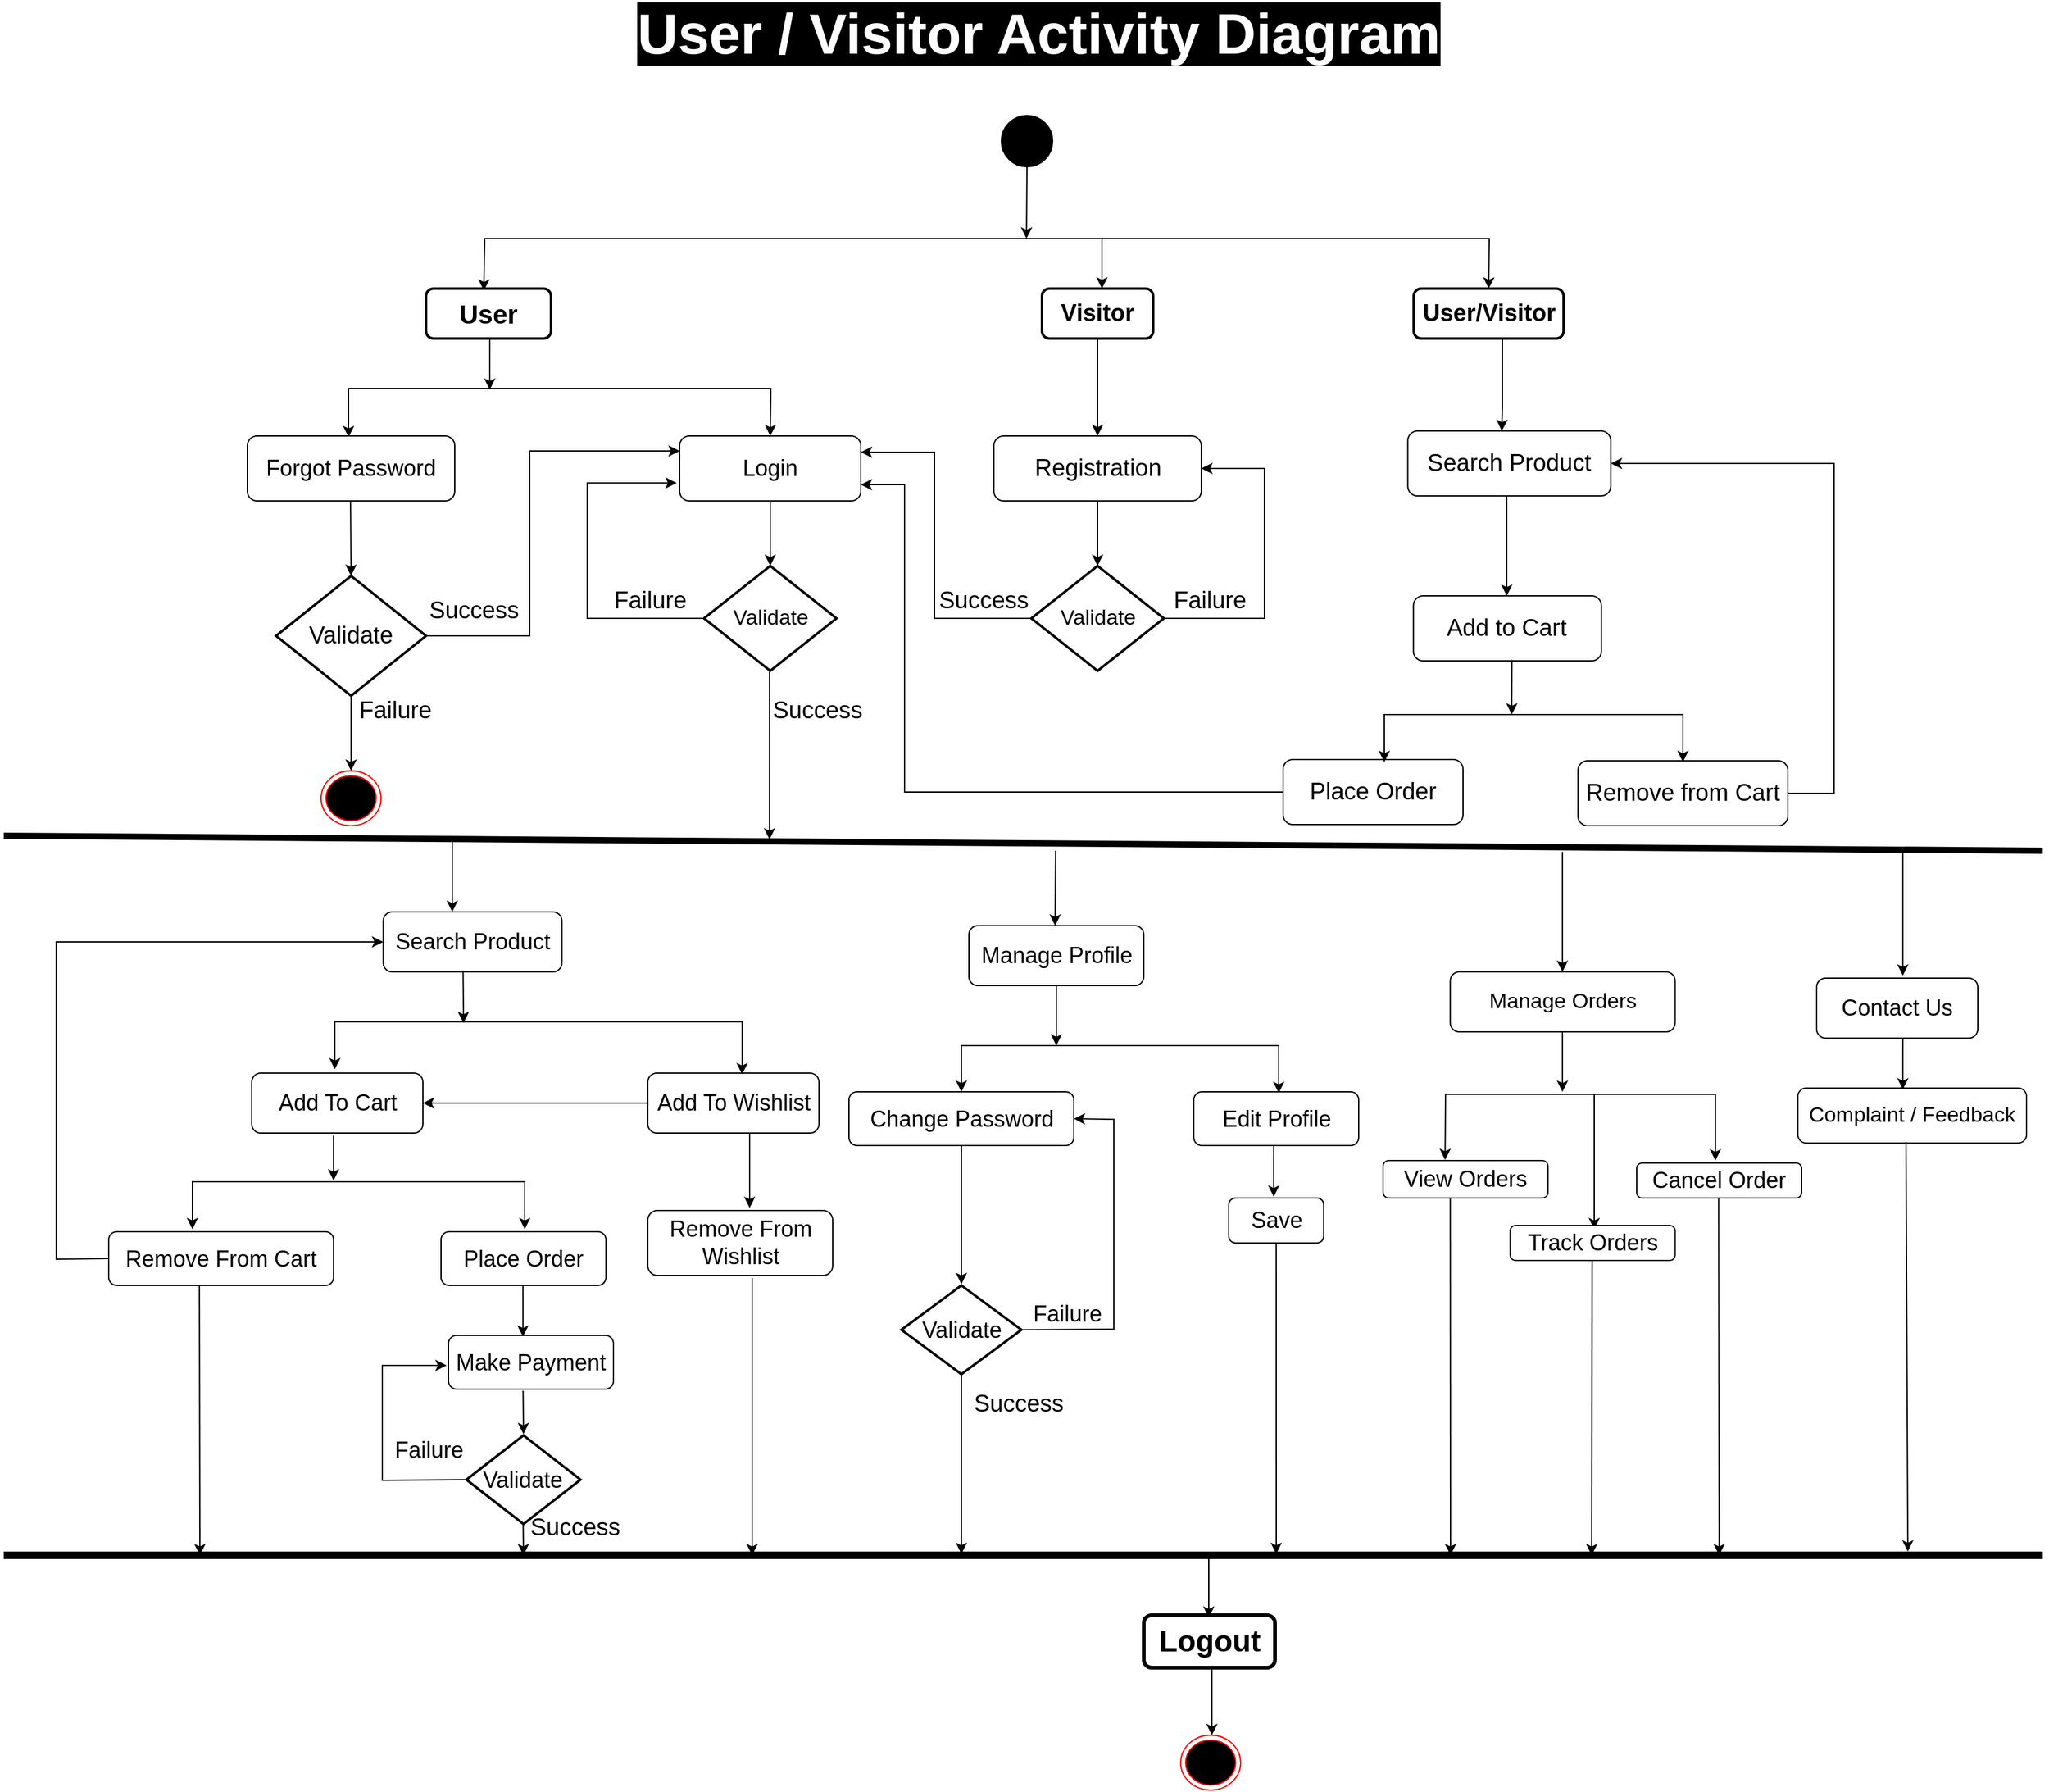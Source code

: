 <mxfile version="12.6.5" type="device"><diagram name="Page-1" id="e7e014a7-5840-1c2e-5031-d8a46d1fe8dd"><mxGraphModel dx="2601" dy="1676" grid="1" gridSize="12" guides="1" tooltips="1" connect="1" arrows="1" fold="1" page="1" pageScale="1" pageWidth="1169" pageHeight="826" background="#ffffff" math="0" shadow="0"><root><mxCell id="0"/><mxCell id="1" parent="0"/><mxCell id="hIVegwbHuwwwKDmiONFz-41" value="" style="edgeStyle=orthogonalEdgeStyle;rounded=0;html=1;jettySize=auto;orthogonalLoop=1;exitX=0.5;exitY=1;exitDx=0;exitDy=0;horizontal=1;" edge="1" parent="1"><mxGeometry relative="1" as="geometry"><mxPoint x="819" y="-250" as="sourcePoint"/><mxPoint x="818.58" y="-190" as="targetPoint"/><Array as="points"><mxPoint x="819" y="-250"/></Array></mxGeometry></mxCell><mxCell id="hIVegwbHuwwwKDmiONFz-47" value="" style="endArrow=classic;html=1;exitX=0.5;exitY=1;exitDx=0;exitDy=0;horizontal=1;" edge="1" parent="1" source="hIVegwbHuwwwKDmiONFz-109"><mxGeometry width="50" height="50" relative="1" as="geometry"><mxPoint x="278" y="172" as="sourcePoint"/><mxPoint x="278" y="236" as="targetPoint"/></mxGeometry></mxCell><mxCell id="hIVegwbHuwwwKDmiONFz-49" value="" style="endArrow=none;html=1;strokeWidth=5;horizontal=1;" edge="1" parent="1"><mxGeometry width="50" height="50" relative="1" as="geometry"><mxPoint y="288" as="sourcePoint"/><mxPoint x="1632" y="300" as="targetPoint"/></mxGeometry></mxCell><mxCell id="hIVegwbHuwwwKDmiONFz-50" value="" style="endArrow=classic;html=1;horizontal=1;" edge="1" parent="1"><mxGeometry width="50" height="50" relative="1" as="geometry"><mxPoint x="359" y="291" as="sourcePoint"/><mxPoint x="359" y="349" as="targetPoint"/></mxGeometry></mxCell><mxCell id="hIVegwbHuwwwKDmiONFz-51" value="&lt;font style=&quot;font-size: 18px&quot;&gt;Search Product&lt;/font&gt;" style="rounded=1;whiteSpace=wrap;html=1;horizontal=1;" vertex="1" parent="1"><mxGeometry x="303.75" y="349" width="143" height="48" as="geometry"/></mxCell><mxCell id="hIVegwbHuwwwKDmiONFz-53" value="&lt;font style=&quot;font-size: 18px&quot;&gt;Remove From Cart&lt;/font&gt;" style="rounded=1;whiteSpace=wrap;html=1;horizontal=1;" vertex="1" parent="1"><mxGeometry x="84" y="605" width="180" height="43" as="geometry"/></mxCell><mxCell id="hIVegwbHuwwwKDmiONFz-54" value="" style="endArrow=classic;html=1;horizontal=1;exitX=0.447;exitY=0.977;exitDx=0;exitDy=0;exitPerimeter=0;" edge="1" parent="1" source="hIVegwbHuwwwKDmiONFz-51"><mxGeometry width="50" height="50" relative="1" as="geometry"><mxPoint x="367.528" y="403.864" as="sourcePoint"/><mxPoint x="368" y="438" as="targetPoint"/><Array as="points"><mxPoint x="368" y="438"/></Array></mxGeometry></mxCell><mxCell id="hIVegwbHuwwwKDmiONFz-55" value="&lt;font style=&quot;font-size: 18px&quot;&gt;Add To Cart&lt;/font&gt;" style="rounded=1;whiteSpace=wrap;html=1;horizontal=1;" vertex="1" parent="1"><mxGeometry x="198.5" y="478" width="137" height="48" as="geometry"/></mxCell><mxCell id="hIVegwbHuwwwKDmiONFz-56" value="&lt;font style=&quot;font-size: 18px&quot;&gt;Manage Profile&lt;/font&gt;" style="rounded=1;whiteSpace=wrap;html=1;horizontal=1;" vertex="1" parent="1"><mxGeometry x="772.5" y="360" width="140" height="48" as="geometry"/></mxCell><mxCell id="hIVegwbHuwwwKDmiONFz-57" value="" style="endArrow=classic;html=1;horizontal=1;" edge="1" parent="1"><mxGeometry width="50" height="50" relative="1" as="geometry"><mxPoint x="841.91" y="300" as="sourcePoint"/><mxPoint x="841.5" y="360" as="targetPoint"/></mxGeometry></mxCell><mxCell id="hIVegwbHuwwwKDmiONFz-58" value="" style="endArrow=classic;html=1;horizontal=1;" edge="1" parent="1"><mxGeometry width="50" height="50" relative="1" as="geometry"><mxPoint x="842.5" y="408" as="sourcePoint"/><mxPoint x="842.5" y="456" as="targetPoint"/></mxGeometry></mxCell><mxCell id="hIVegwbHuwwwKDmiONFz-59" value="&lt;font style=&quot;font-size: 17px&quot;&gt;Manage Orders&lt;/font&gt;" style="rounded=1;whiteSpace=wrap;html=1;horizontal=1;" vertex="1" parent="1"><mxGeometry x="1157.76" y="397" width="180" height="48" as="geometry"/></mxCell><mxCell id="hIVegwbHuwwwKDmiONFz-60" value="&lt;font style=&quot;font-size: 17px&quot;&gt;Complaint / Feedback&lt;/font&gt;" style="rounded=1;whiteSpace=wrap;html=1;horizontal=1;" vertex="1" parent="1"><mxGeometry x="1436" y="490" width="183" height="44" as="geometry"/></mxCell><mxCell id="hIVegwbHuwwwKDmiONFz-62" value="" style="endArrow=classic;html=1;exitX=0;exitY=0.5;exitDx=0;exitDy=0;entryX=0;entryY=0.5;entryDx=0;entryDy=0;rounded=0;horizontal=1;" edge="1" parent="1" source="hIVegwbHuwwwKDmiONFz-53" target="hIVegwbHuwwwKDmiONFz-51"><mxGeometry width="50" height="50" relative="1" as="geometry"><mxPoint x="30" y="642" as="sourcePoint"/><mxPoint x="42" y="421" as="targetPoint"/><Array as="points"><mxPoint x="42" y="627"/><mxPoint x="42" y="373"/></Array></mxGeometry></mxCell><mxCell id="hIVegwbHuwwwKDmiONFz-63" value="" style="endArrow=classic;html=1;horizontal=1;" edge="1" parent="1"><mxGeometry width="50" height="50" relative="1" as="geometry"><mxPoint x="156.58" y="648" as="sourcePoint"/><mxPoint x="157" y="864" as="targetPoint"/></mxGeometry></mxCell><mxCell id="hIVegwbHuwwwKDmiONFz-64" value="" style="endArrow=classic;html=1;exitX=0.485;exitY=1.022;exitDx=0;exitDy=0;exitPerimeter=0;horizontal=1;" edge="1" parent="1"><mxGeometry width="50" height="50" relative="1" as="geometry"><mxPoint x="415.6" y="647.996" as="sourcePoint"/><mxPoint x="415.58" y="689.05" as="targetPoint"/></mxGeometry></mxCell><mxCell id="hIVegwbHuwwwKDmiONFz-65" value="" style="endArrow=classic;html=1;horizontal=1;" edge="1" parent="1"><mxGeometry width="50" height="50" relative="1" as="geometry"><mxPoint x="1018.45" y="613" as="sourcePoint"/><mxPoint x="1018.5" y="863" as="targetPoint"/></mxGeometry></mxCell><mxCell id="hIVegwbHuwwwKDmiONFz-66" value="" style="endArrow=classic;html=1;horizontal=1;" edge="1" parent="1"><mxGeometry width="50" height="50" relative="1" as="geometry"><mxPoint x="415.71" y="838.86" as="sourcePoint"/><mxPoint x="416" y="864" as="targetPoint"/></mxGeometry></mxCell><mxCell id="hIVegwbHuwwwKDmiONFz-67" value="" style="endArrow=classic;html=1;horizontal=1;" edge="1" parent="1"><mxGeometry width="50" height="50" relative="1" as="geometry"><mxPoint x="1247.56" y="301" as="sourcePoint"/><mxPoint x="1247.56" y="397" as="targetPoint"/></mxGeometry></mxCell><mxCell id="hIVegwbHuwwwKDmiONFz-68" value="" style="endArrow=none;html=1;strokeWidth=6;horizontal=1;" edge="1" parent="1"><mxGeometry width="50" height="50" relative="1" as="geometry"><mxPoint y="864" as="sourcePoint"/><mxPoint x="1632" y="864" as="targetPoint"/></mxGeometry></mxCell><mxCell id="hIVegwbHuwwwKDmiONFz-69" value="" style="endArrow=classic;html=1;horizontal=1;" edge="1" parent="1"><mxGeometry width="50" height="50" relative="1" as="geometry"><mxPoint x="964.5" y="864" as="sourcePoint"/><mxPoint x="964.5" y="914" as="targetPoint"/></mxGeometry></mxCell><mxCell id="hIVegwbHuwwwKDmiONFz-70" value="&lt;font style=&quot;font-size: 24px&quot;&gt;&lt;b&gt;Logout&lt;/b&gt;&lt;/font&gt;" style="shape=ext;rounded=1;html=1;whiteSpace=wrap;strokeWidth=3;horizontal=1;" vertex="1" parent="1"><mxGeometry x="912.5" y="912" width="105" height="42" as="geometry"/></mxCell><mxCell id="hIVegwbHuwwwKDmiONFz-71" value="" style="endArrow=classic;html=1;horizontal=1;" edge="1" parent="1"><mxGeometry width="50" height="50" relative="1" as="geometry"><mxPoint x="967.0" y="954" as="sourcePoint"/><mxPoint x="967" y="1008" as="targetPoint"/></mxGeometry></mxCell><mxCell id="hIVegwbHuwwwKDmiONFz-78" value="" style="endArrow=classic;html=1;horizontal=1;" edge="1" parent="1"><mxGeometry width="50" height="50" relative="1" as="geometry"><mxPoint x="1520" y="300" as="sourcePoint"/><mxPoint x="1520" y="400" as="targetPoint"/></mxGeometry></mxCell><mxCell id="hIVegwbHuwwwKDmiONFz-79" value="&lt;font style=&quot;font-size: 18px&quot;&gt;Contact Us&lt;/font&gt;" style="rounded=1;whiteSpace=wrap;html=1;horizontal=1;" vertex="1" parent="1"><mxGeometry x="1451" y="402" width="129" height="48" as="geometry"/></mxCell><mxCell id="hIVegwbHuwwwKDmiONFz-80" value="" style="endArrow=classic;html=1;horizontal=1;" edge="1" parent="1"><mxGeometry width="50" height="50" relative="1" as="geometry"><mxPoint x="1157.76" y="559.57" as="sourcePoint"/><mxPoint x="1158" y="864" as="targetPoint"/></mxGeometry></mxCell><mxCell id="hIVegwbHuwwwKDmiONFz-82" value="" style="edgeStyle=elbowEdgeStyle;elbow=horizontal;endArrow=classic;html=1;exitX=0;exitY=0.5;strokeColor=#000000;rounded=0;exitDx=0;exitDy=0;horizontal=1;" edge="1" parent="1"><mxGeometry width="50" height="50" relative="1" as="geometry"><mxPoint x="558.5" y="114" as="sourcePoint"/><mxPoint x="538.62" y="5.65" as="targetPoint"/><Array as="points"><mxPoint x="467" y="53"/><mxPoint x="508.62" y="25.65"/><mxPoint x="778.62" y="-24.35"/></Array></mxGeometry></mxCell><mxCell id="hIVegwbHuwwwKDmiONFz-84" value="" style="ellipse;html=1;shape=endState;fillColor=#000000;strokeColor=#ff0000;horizontal=1;" vertex="1" parent="1"><mxGeometry x="942" y="1008" width="48" height="44" as="geometry"/></mxCell><mxCell id="hIVegwbHuwwwKDmiONFz-86" value="" style="ellipse;shape=doubleEllipse;whiteSpace=wrap;html=1;aspect=fixed;strokeColor=#000000;strokeWidth=2;fillColor=#000000;gradientColor=none;horizontal=1;" vertex="1" parent="1"><mxGeometry x="799" y="-288" width="40" height="40" as="geometry"/></mxCell><mxCell id="hIVegwbHuwwwKDmiONFz-90" value="" style="endArrow=classic;startArrow=classic;html=1;rounded=0;exitX=0.462;exitY=0.041;exitDx=0;exitDy=0;exitPerimeter=0;entryX=0.5;entryY=0;entryDx=0;entryDy=0;horizontal=1;" edge="1" parent="1" source="hIVegwbHuwwwKDmiONFz-92" target="hIVegwbHuwwwKDmiONFz-102"><mxGeometry width="50" height="50" relative="1" as="geometry"><mxPoint x="413" y="-151" as="sourcePoint"/><mxPoint x="1225" y="-151" as="targetPoint"/><Array as="points"><mxPoint x="385" y="-190"/><mxPoint x="1189" y="-190"/></Array></mxGeometry></mxCell><mxCell id="hIVegwbHuwwwKDmiONFz-92" value="&lt;font size=&quot;1&quot;&gt;&lt;b style=&quot;font-size: 21px&quot;&gt;User&lt;br&gt;&lt;/b&gt;&lt;/font&gt;" style="shape=ext;rounded=1;html=1;whiteSpace=wrap;strokeWidth=2;glass=0;shadow=0;comic=0;horizontal=1;" vertex="1" parent="1"><mxGeometry x="338" y="-150" width="100" height="40" as="geometry"/></mxCell><mxCell id="hIVegwbHuwwwKDmiONFz-100" value="&lt;font size=&quot;1&quot;&gt;&lt;b style=&quot;font-size: 19px&quot;&gt;Visitor&lt;br&gt;&lt;/b&gt;&lt;/font&gt;" style="shape=ext;rounded=1;html=1;whiteSpace=wrap;strokeWidth=2;glass=0;shadow=0;comic=0;horizontal=1;" vertex="1" parent="1"><mxGeometry x="831" y="-150" width="89" height="40" as="geometry"/></mxCell><mxCell id="hIVegwbHuwwwKDmiONFz-101" value="" style="endArrow=classic;html=1;horizontal=1;" edge="1" parent="1"><mxGeometry width="50" height="50" relative="1" as="geometry"><mxPoint x="879" y="-190" as="sourcePoint"/><mxPoint x="879.0" y="-150" as="targetPoint"/></mxGeometry></mxCell><mxCell id="hIVegwbHuwwwKDmiONFz-102" value="&lt;font size=&quot;1&quot;&gt;&lt;b style=&quot;font-size: 19px&quot;&gt;User/Visitor&lt;br&gt;&lt;/b&gt;&lt;/font&gt;" style="shape=ext;rounded=1;html=1;whiteSpace=wrap;strokeWidth=2;glass=0;shadow=0;comic=0;horizontal=1;" vertex="1" parent="1"><mxGeometry x="1128.52" y="-150" width="120" height="40" as="geometry"/></mxCell><mxCell id="hIVegwbHuwwwKDmiONFz-103" value="" style="endArrow=classic;html=1;fontSize=18;exitX=0.43;exitY=1;exitDx=0;exitDy=0;exitPerimeter=0;horizontal=1;" edge="1" parent="1"><mxGeometry width="50" height="50" relative="1" as="geometry"><mxPoint x="389" y="-109" as="sourcePoint"/><mxPoint x="389" y="-69" as="targetPoint"/></mxGeometry></mxCell><mxCell id="hIVegwbHuwwwKDmiONFz-104" value="" style="endArrow=classic;startArrow=classic;html=1;rounded=0;entryX=0.5;entryY=0;entryDx=0;entryDy=0;horizontal=1;" edge="1" parent="1" target="hIVegwbHuwwwKDmiONFz-110"><mxGeometry width="50" height="50" relative="1" as="geometry"><mxPoint x="276" y="-31" as="sourcePoint"/><mxPoint x="649" y="-37" as="targetPoint"/><Array as="points"><mxPoint x="276" y="-70"/><mxPoint x="614" y="-70"/></Array></mxGeometry></mxCell><mxCell id="hIVegwbHuwwwKDmiONFz-105" value="&lt;font style=&quot;font-size: 18px&quot;&gt;Forgot Password&lt;/font&gt;" style="rounded=1;whiteSpace=wrap;html=1;horizontal=1;" vertex="1" parent="1"><mxGeometry x="195" y="-32" width="166" height="52" as="geometry"/></mxCell><mxCell id="hIVegwbHuwwwKDmiONFz-106" value="" style="endArrow=classic;html=1;fontSize=18;exitX=0.43;exitY=1;exitDx=0;exitDy=0;exitPerimeter=0;horizontal=1;entryX=0.5;entryY=0;entryDx=0;entryDy=0;" edge="1" parent="1" target="hIVegwbHuwwwKDmiONFz-109"><mxGeometry width="50" height="50" relative="1" as="geometry"><mxPoint x="277.58" y="20" as="sourcePoint"/><mxPoint x="278" y="72" as="targetPoint"/></mxGeometry></mxCell><mxCell id="hIVegwbHuwwwKDmiONFz-109" value="&lt;h3&gt;&lt;span style=&quot;font-weight: normal&quot;&gt;&lt;font style=&quot;font-size: 19px&quot;&gt;Validate&lt;/font&gt;&lt;/span&gt;&lt;/h3&gt;" style="rhombus;whiteSpace=wrap;html=1;strokeColor=#000000;strokeWidth=2;horizontal=1;" vertex="1" parent="1"><mxGeometry x="218" y="80" width="120" height="96" as="geometry"/></mxCell><mxCell id="hIVegwbHuwwwKDmiONFz-114" value="" style="edgeStyle=orthogonalEdgeStyle;rounded=0;orthogonalLoop=1;jettySize=auto;html=1;fontSize=18;entryX=0.5;entryY=0;entryDx=0;entryDy=0;horizontal=1;" edge="1" parent="1" source="hIVegwbHuwwwKDmiONFz-110" target="hIVegwbHuwwwKDmiONFz-122"><mxGeometry relative="1" as="geometry"><mxPoint x="660" y="65" as="targetPoint"/></mxGeometry></mxCell><mxCell id="hIVegwbHuwwwKDmiONFz-110" value="&lt;font style=&quot;font-size: 18px&quot;&gt;Login&lt;/font&gt;" style="rounded=1;whiteSpace=wrap;html=1;horizontal=1;" vertex="1" parent="1"><mxGeometry x="541" y="-32" width="145" height="52" as="geometry"/></mxCell><mxCell id="hIVegwbHuwwwKDmiONFz-117" value="" style="endArrow=classic;html=1;fontSize=18;rounded=0;exitX=1;exitY=0.5;exitDx=0;exitDy=0;horizontal=1;" edge="1" parent="1" source="hIVegwbHuwwwKDmiONFz-109"><mxGeometry width="50" height="50" relative="1" as="geometry"><mxPoint x="331" y="203" as="sourcePoint"/><mxPoint x="541" y="-20" as="targetPoint"/><Array as="points"><mxPoint x="421" y="128"/><mxPoint x="421" y="-20"/></Array></mxGeometry></mxCell><mxCell id="hIVegwbHuwwwKDmiONFz-118" value="&lt;font style=&quot;font-size: 19px&quot;&gt;Success&lt;/font&gt;" style="text;html=1;align=center;verticalAlign=middle;resizable=0;points=[];autosize=1;fontSize=18;horizontal=1;" vertex="1" parent="1"><mxGeometry x="328" y="96" width="96" height="24" as="geometry"/></mxCell><mxCell id="hIVegwbHuwwwKDmiONFz-119" value="" style="ellipse;html=1;shape=endState;fillColor=#000000;strokeColor=#ff0000;horizontal=1;" vertex="1" parent="1"><mxGeometry x="254" y="236" width="48" height="44" as="geometry"/></mxCell><mxCell id="hIVegwbHuwwwKDmiONFz-121" value="&lt;font style=&quot;font-size: 19px&quot;&gt;Failure&lt;br&gt;&lt;/font&gt;" style="text;html=1;align=center;verticalAlign=middle;resizable=0;points=[];autosize=1;fontSize=18;horizontal=1;" vertex="1" parent="1"><mxGeometry x="277" y="176" width="72" height="24" as="geometry"/></mxCell><mxCell id="hIVegwbHuwwwKDmiONFz-122" value="&lt;h3&gt;&lt;font style=&quot;font-weight: normal ; font-size: 17px&quot;&gt;Validate&lt;/font&gt;&lt;/h3&gt;" style="rhombus;whiteSpace=wrap;html=1;strokeWidth=2;horizontal=1;" vertex="1" parent="1"><mxGeometry x="560.5" y="72" width="106" height="84" as="geometry"/></mxCell><mxCell id="hIVegwbHuwwwKDmiONFz-125" value="&lt;font style=&quot;font-size: 19px&quot;&gt;Failure&lt;br&gt;&lt;/font&gt;" style="text;html=1;align=center;verticalAlign=middle;resizable=0;points=[];autosize=1;fontSize=18;horizontal=1;" vertex="1" parent="1"><mxGeometry x="481" y="88" width="72" height="24" as="geometry"/></mxCell><mxCell id="hIVegwbHuwwwKDmiONFz-127" value="" style="edgeStyle=orthogonalEdgeStyle;rounded=0;orthogonalLoop=1;jettySize=auto;html=1;fontSize=18;horizontal=1;" edge="1" parent="1"><mxGeometry relative="1" as="geometry"><mxPoint x="612.91" y="156" as="sourcePoint"/><mxPoint x="612.91" y="291" as="targetPoint"/><Array as="points"><mxPoint x="613.17" y="267"/></Array></mxGeometry></mxCell><mxCell id="hIVegwbHuwwwKDmiONFz-128" value="&lt;font style=&quot;font-size: 19px&quot;&gt;Success&lt;/font&gt;" style="text;html=1;align=center;verticalAlign=middle;resizable=0;points=[];autosize=1;fontSize=18;horizontal=1;" vertex="1" parent="1"><mxGeometry x="603" y="176" width="96" height="24" as="geometry"/></mxCell><mxCell id="hIVegwbHuwwwKDmiONFz-129" value="&lt;font style=&quot;font-size: 19px&quot;&gt;Registration&lt;/font&gt;" style="rounded=1;whiteSpace=wrap;html=1;horizontal=1;" vertex="1" parent="1"><mxGeometry x="792.5" y="-32" width="166" height="52" as="geometry"/></mxCell><mxCell id="hIVegwbHuwwwKDmiONFz-130" value="" style="edgeStyle=orthogonalEdgeStyle;rounded=0;orthogonalLoop=1;jettySize=auto;html=1;fontSize=18;exitX=0.5;exitY=1;exitDx=0;exitDy=0;entryX=0.5;entryY=0;entryDx=0;entryDy=0;horizontal=1;" edge="1" parent="1" source="hIVegwbHuwwwKDmiONFz-100" target="hIVegwbHuwwwKDmiONFz-129"><mxGeometry relative="1" as="geometry"><mxPoint x="841" y="-60" as="sourcePoint"/><mxPoint x="876" y="-36" as="targetPoint"/><Array as="points"/></mxGeometry></mxCell><mxCell id="hIVegwbHuwwwKDmiONFz-131" value="&lt;h3&gt;&lt;font style=&quot;font-weight: normal ; font-size: 17px&quot;&gt;Validate&lt;/font&gt;&lt;/h3&gt;" style="rhombus;whiteSpace=wrap;html=1;strokeWidth=2;horizontal=1;" vertex="1" parent="1"><mxGeometry x="822.5" y="72" width="106" height="84" as="geometry"/></mxCell><mxCell id="hIVegwbHuwwwKDmiONFz-132" value="" style="edgeStyle=orthogonalEdgeStyle;rounded=0;orthogonalLoop=1;jettySize=auto;html=1;fontSize=18;entryX=0.5;entryY=0;entryDx=0;entryDy=0;exitX=0.5;exitY=1;exitDx=0;exitDy=0;horizontal=1;" edge="1" parent="1" source="hIVegwbHuwwwKDmiONFz-129" target="hIVegwbHuwwwKDmiONFz-131"><mxGeometry relative="1" as="geometry"><mxPoint x="625.5" y="32" as="sourcePoint"/><mxPoint x="625.5" y="84" as="targetPoint"/></mxGeometry></mxCell><mxCell id="hIVegwbHuwwwKDmiONFz-133" value="" style="edgeStyle=elbowEdgeStyle;elbow=horizontal;endArrow=classic;html=1;exitX=0;exitY=0.5;strokeColor=#000000;rounded=0;exitDx=0;exitDy=0;entryX=1;entryY=0.25;entryDx=0;entryDy=0;horizontal=1;" edge="1" parent="1" source="hIVegwbHuwwwKDmiONFz-131" target="hIVegwbHuwwwKDmiONFz-110"><mxGeometry width="50" height="50" relative="1" as="geometry"><mxPoint x="798.5" y="126" as="sourcePoint"/><mxPoint x="778.62" y="17.65" as="targetPoint"/><Array as="points"><mxPoint x="745" y="60"/><mxPoint x="1018.62" y="-12.35"/></Array></mxGeometry></mxCell><mxCell id="hIVegwbHuwwwKDmiONFz-134" value="&lt;font style=&quot;font-size: 19px&quot;&gt;Success&lt;/font&gt;" style="text;html=1;align=center;verticalAlign=middle;resizable=0;points=[];autosize=1;fontSize=18;horizontal=1;" vertex="1" parent="1"><mxGeometry x="736" y="88" width="96" height="24" as="geometry"/></mxCell><mxCell id="hIVegwbHuwwwKDmiONFz-136" value="" style="edgeStyle=orthogonalEdgeStyle;rounded=0;orthogonalLoop=1;jettySize=auto;html=1;fontSize=18;exitX=0.5;exitY=1;exitDx=0;exitDy=0;horizontal=1;" edge="1" parent="1"><mxGeometry relative="1" as="geometry"><mxPoint x="1199.52" y="-110" as="sourcePoint"/><mxPoint x="1199" y="-36" as="targetPoint"/><Array as="points"><mxPoint x="1199" y="-55"/><mxPoint x="1199" y="-55"/></Array></mxGeometry></mxCell><mxCell id="hIVegwbHuwwwKDmiONFz-139" value="" style="edgeStyle=orthogonalEdgeStyle;rounded=0;orthogonalLoop=1;jettySize=auto;html=1;strokeColor=#000000;fontSize=18;horizontal=1;" edge="1" parent="1"><mxGeometry relative="1" as="geometry"><mxPoint x="1203" y="16" as="sourcePoint"/><mxPoint x="1203" y="96" as="targetPoint"/><Array as="points"><mxPoint x="1203" y="36"/><mxPoint x="1203" y="36"/></Array></mxGeometry></mxCell><mxCell id="hIVegwbHuwwwKDmiONFz-137" value="&lt;font style=&quot;font-size: 19px&quot;&gt;Search Product&lt;/font&gt;" style="rounded=1;whiteSpace=wrap;html=1;horizontal=1;" vertex="1" parent="1"><mxGeometry x="1123.78" y="-36" width="162.48" height="52" as="geometry"/></mxCell><mxCell id="hIVegwbHuwwwKDmiONFz-138" value="&lt;font style=&quot;font-size: 19px&quot;&gt;Add to Cart&lt;/font&gt;" style="rounded=1;whiteSpace=wrap;html=1;horizontal=1;" vertex="1" parent="1"><mxGeometry x="1128.28" y="96" width="150.48" height="52" as="geometry"/></mxCell><mxCell id="hIVegwbHuwwwKDmiONFz-143" value="" style="endArrow=classic;html=1;strokeColor=#000000;strokeWidth=1;fontSize=18;exitX=0.509;exitY=1.005;exitDx=0;exitDy=0;exitPerimeter=0;horizontal=1;" edge="1" parent="1"><mxGeometry width="50" height="50" relative="1" as="geometry"><mxPoint x="1207.14" y="147.26" as="sourcePoint"/><mxPoint x="1207" y="191" as="targetPoint"/></mxGeometry></mxCell><mxCell id="hIVegwbHuwwwKDmiONFz-144" value="&lt;font style=&quot;font-size: 19px&quot;&gt;Place Order&lt;/font&gt;" style="rounded=1;whiteSpace=wrap;html=1;horizontal=1;" vertex="1" parent="1"><mxGeometry x="1024" y="227" width="144" height="52" as="geometry"/></mxCell><mxCell id="hIVegwbHuwwwKDmiONFz-145" value="&lt;font style=&quot;font-size: 19px&quot;&gt;Remove from Cart&lt;/font&gt;" style="rounded=1;whiteSpace=wrap;html=1;horizontal=1;" vertex="1" parent="1"><mxGeometry x="1260" y="228" width="168" height="52" as="geometry"/></mxCell><mxCell id="hIVegwbHuwwwKDmiONFz-146" value="" style="endArrow=classic;startArrow=classic;html=1;rounded=0;horizontal=1;" edge="1" parent="1"><mxGeometry width="50" height="50" relative="1" as="geometry"><mxPoint x="1105" y="229" as="sourcePoint"/><mxPoint x="1344" y="229" as="targetPoint"/><Array as="points"><mxPoint x="1105" y="191"/><mxPoint x="1344" y="191"/></Array></mxGeometry></mxCell><mxCell id="hIVegwbHuwwwKDmiONFz-147" value="" style="endArrow=classic;html=1;strokeColor=#000000;strokeWidth=1;fontSize=18;exitX=1;exitY=0.5;exitDx=0;exitDy=0;entryX=1;entryY=0.5;entryDx=0;entryDy=0;rounded=0;horizontal=1;" edge="1" parent="1" source="hIVegwbHuwwwKDmiONFz-145" target="hIVegwbHuwwwKDmiONFz-137"><mxGeometry width="50" height="50" relative="1" as="geometry"><mxPoint x="1465" y="254" as="sourcePoint"/><mxPoint x="1441" y="96" as="targetPoint"/><Array as="points"><mxPoint x="1465" y="254"/><mxPoint x="1465" y="-10"/></Array></mxGeometry></mxCell><mxCell id="hIVegwbHuwwwKDmiONFz-148" value="" style="edgeStyle=elbowEdgeStyle;elbow=horizontal;endArrow=classic;html=1;exitX=0;exitY=0.5;strokeColor=#000000;rounded=0;exitDx=0;exitDy=0;entryX=1;entryY=0.75;entryDx=0;entryDy=0;horizontal=1;" edge="1" parent="1" source="hIVegwbHuwwwKDmiONFz-144" target="hIVegwbHuwwwKDmiONFz-110"><mxGeometry width="50" height="50" relative="1" as="geometry"><mxPoint x="962.5" y="246" as="sourcePoint"/><mxPoint x="973" as="targetPoint"/><Array as="points"><mxPoint x="721" y="144"/><mxPoint x="709" y="132"/><mxPoint x="997" y="132"/><mxPoint x="1158.62" y="119.65"/></Array></mxGeometry></mxCell><mxCell id="hIVegwbHuwwwKDmiONFz-151" value="" style="edgeStyle=elbowEdgeStyle;elbow=horizontal;endArrow=classic;html=1;exitX=1;exitY=0.5;strokeColor=#000000;rounded=0;exitDx=0;exitDy=0;entryX=1;entryY=0.5;entryDx=0;entryDy=0;horizontal=1;" edge="1" parent="1" source="hIVegwbHuwwwKDmiONFz-131" target="hIVegwbHuwwwKDmiONFz-129"><mxGeometry width="50" height="50" relative="1" as="geometry"><mxPoint x="570.5" y="126" as="sourcePoint"/><mxPoint x="550.62" y="17.65" as="targetPoint"/><Array as="points"><mxPoint x="1009" y="84"/><mxPoint x="479" y="65"/><mxPoint x="520.62" y="37.65"/><mxPoint x="790.62" y="-12.35"/></Array></mxGeometry></mxCell><mxCell id="hIVegwbHuwwwKDmiONFz-156" value="&lt;font style=&quot;font-size: 19px&quot;&gt;Failure&lt;br&gt;&lt;/font&gt;" style="text;html=1;align=center;verticalAlign=middle;resizable=0;points=[];autosize=1;fontSize=18;horizontal=1;" vertex="1" parent="1"><mxGeometry x="928.5" y="88" width="72" height="24" as="geometry"/></mxCell><mxCell id="hIVegwbHuwwwKDmiONFz-161" value="" style="endArrow=classic;startArrow=classic;html=1;rounded=0;horizontal=1;" edge="1" parent="1"><mxGeometry width="50" height="50" relative="1" as="geometry"><mxPoint x="151" y="603.0" as="sourcePoint"/><mxPoint x="417" y="603.0" as="targetPoint"/><Array as="points"><mxPoint x="151" y="565"/><mxPoint x="417" y="565"/></Array></mxGeometry></mxCell><mxCell id="hIVegwbHuwwwKDmiONFz-162" value="" style="endArrow=classic;html=1;horizontal=1;" edge="1" parent="1"><mxGeometry width="50" height="50" relative="1" as="geometry"><mxPoint x="264" y="528" as="sourcePoint"/><mxPoint x="264" y="564" as="targetPoint"/></mxGeometry></mxCell><mxCell id="hIVegwbHuwwwKDmiONFz-163" value="&lt;font style=&quot;font-size: 18px&quot;&gt;Place Order&lt;/font&gt;" style="rounded=1;whiteSpace=wrap;html=1;horizontal=1;" vertex="1" parent="1"><mxGeometry x="350" y="605" width="132" height="43" as="geometry"/></mxCell><mxCell id="hIVegwbHuwwwKDmiONFz-164" value="&lt;font style=&quot;font-size: 18px&quot;&gt;Make Payment&lt;/font&gt;" style="rounded=1;whiteSpace=wrap;html=1;horizontal=1;" vertex="1" parent="1"><mxGeometry x="356" y="688" width="132" height="43" as="geometry"/></mxCell><mxCell id="hIVegwbHuwwwKDmiONFz-165" value="" style="endArrow=classic;html=1;horizontal=1;entryX=0.5;entryY=0;entryDx=0;entryDy=0;exitX=0.452;exitY=1.051;exitDx=0;exitDy=0;exitPerimeter=0;" edge="1" parent="1"><mxGeometry width="50" height="50" relative="1" as="geometry"><mxPoint x="415.664" y="732.193" as="sourcePoint"/><mxPoint x="416.005" y="767" as="targetPoint"/></mxGeometry></mxCell><mxCell id="hIVegwbHuwwwKDmiONFz-166" value="&lt;h3 style=&quot;font-size: 18px&quot;&gt;&lt;span style=&quot;font-weight: normal&quot;&gt;Validate&lt;/span&gt;&lt;/h3&gt;" style="rhombus;whiteSpace=wrap;html=1;strokeWidth=2;horizontal=1;" vertex="1" parent="1"><mxGeometry x="370.38" y="768" width="91.25" height="71" as="geometry"/></mxCell><mxCell id="hIVegwbHuwwwKDmiONFz-167" value="" style="endArrow=classic;html=1;exitX=0;exitY=0.5;exitDx=0;exitDy=0;entryX=0;entryY=0.5;entryDx=0;entryDy=0;rounded=0;horizontal=1;" edge="1" parent="1" source="hIVegwbHuwwwKDmiONFz-166"><mxGeometry width="50" height="50" relative="1" as="geometry"><mxPoint x="377.38" y="795.5" as="sourcePoint"/><mxPoint x="354.5" y="712" as="targetPoint"/><Array as="points"><mxPoint x="303" y="804"/><mxPoint x="303" y="712"/></Array></mxGeometry></mxCell><mxCell id="hIVegwbHuwwwKDmiONFz-168" value="Failure" style="text;html=1;align=center;verticalAlign=middle;resizable=0;points=[];autosize=1;fontSize=18;horizontal=1;" vertex="1" parent="1"><mxGeometry x="303.75" y="768" width="72" height="24" as="geometry"/></mxCell><mxCell id="hIVegwbHuwwwKDmiONFz-169" value="&lt;font style=&quot;font-size: 19px&quot;&gt;Success&lt;/font&gt;" style="text;html=1;align=center;verticalAlign=middle;resizable=0;points=[];autosize=1;fontSize=18;horizontal=1;" vertex="1" parent="1"><mxGeometry x="409" y="829.86" width="96" height="24" as="geometry"/></mxCell><mxCell id="hIVegwbHuwwwKDmiONFz-170" value="&lt;font style=&quot;font-size: 18px&quot;&gt;Change Password&lt;/font&gt;" style="rounded=1;whiteSpace=wrap;html=1;horizontal=1;" vertex="1" parent="1"><mxGeometry x="676.5" y="493" width="180" height="43" as="geometry"/></mxCell><mxCell id="hIVegwbHuwwwKDmiONFz-171" value="" style="endArrow=classic;html=1;exitX=0.485;exitY=1.022;exitDx=0;exitDy=0;exitPerimeter=0;horizontal=1;" edge="1" parent="1"><mxGeometry width="50" height="50" relative="1" as="geometry"><mxPoint x="1016.52" y="535.946" as="sourcePoint"/><mxPoint x="1016.5" y="577" as="targetPoint"/></mxGeometry></mxCell><mxCell id="hIVegwbHuwwwKDmiONFz-172" value="" style="endArrow=classic;startArrow=classic;html=1;rounded=0;exitX=0.5;exitY=0;exitDx=0;exitDy=0;horizontal=1;" edge="1" parent="1" source="hIVegwbHuwwwKDmiONFz-170"><mxGeometry width="50" height="50" relative="1" as="geometry"><mxPoint x="754.5" y="494.0" as="sourcePoint"/><mxPoint x="1020.5" y="494.0" as="targetPoint"/><Array as="points"><mxPoint x="766.5" y="456"/><mxPoint x="1020.5" y="456"/></Array></mxGeometry></mxCell><mxCell id="hIVegwbHuwwwKDmiONFz-173" value="&lt;font style=&quot;font-size: 18px&quot;&gt;Edit Profile&lt;/font&gt;" style="rounded=1;whiteSpace=wrap;html=1;horizontal=1;" vertex="1" parent="1"><mxGeometry x="952.5" y="493" width="132" height="43" as="geometry"/></mxCell><mxCell id="hIVegwbHuwwwKDmiONFz-174" value="&lt;font style=&quot;font-size: 18px&quot;&gt;Save&lt;/font&gt;" style="rounded=1;whiteSpace=wrap;html=1;horizontal=1;" vertex="1" parent="1"><mxGeometry x="980.5" y="578" width="76" height="36" as="geometry"/></mxCell><mxCell id="hIVegwbHuwwwKDmiONFz-175" value="" style="endArrow=classic;html=1;exitX=0.5;exitY=1;exitDx=0;exitDy=0;horizontal=1;" edge="1" parent="1" source="hIVegwbHuwwwKDmiONFz-176"><mxGeometry width="50" height="50" relative="1" as="geometry"><mxPoint x="766.26" y="767.0" as="sourcePoint"/><mxPoint x="766.5" y="863" as="targetPoint"/></mxGeometry></mxCell><mxCell id="hIVegwbHuwwwKDmiONFz-176" value="&lt;h3 style=&quot;font-size: 18px&quot;&gt;&lt;span style=&quot;font-weight: normal&quot;&gt;Validate&lt;/span&gt;&lt;/h3&gt;" style="rhombus;whiteSpace=wrap;html=1;strokeWidth=2;horizontal=1;" vertex="1" parent="1"><mxGeometry x="718.5" y="648" width="96" height="71" as="geometry"/></mxCell><mxCell id="hIVegwbHuwwwKDmiONFz-177" value="" style="endArrow=classic;html=1;rounded=0;entryX=1;entryY=0.5;entryDx=0;entryDy=0;exitX=1;exitY=0.5;exitDx=0;exitDy=0;horizontal=1;" edge="1" parent="1" source="hIVegwbHuwwwKDmiONFz-176" target="hIVegwbHuwwwKDmiONFz-170"><mxGeometry width="50" height="50" relative="1" as="geometry"><mxPoint x="816.5" y="714" as="sourcePoint"/><mxPoint x="866.5" y="514.5" as="targetPoint"/><Array as="points"><mxPoint x="888.5" y="683"/><mxPoint x="888.5" y="515"/></Array></mxGeometry></mxCell><mxCell id="hIVegwbHuwwwKDmiONFz-178" value="Failure" style="text;html=1;align=center;verticalAlign=middle;resizable=0;points=[];autosize=1;fontSize=18;horizontal=1;" vertex="1" parent="1"><mxGeometry x="814.5" y="659" width="72" height="24" as="geometry"/></mxCell><mxCell id="hIVegwbHuwwwKDmiONFz-179" value="&lt;font style=&quot;font-size: 19px&quot;&gt;Success&lt;/font&gt;" style="text;html=1;align=center;verticalAlign=middle;resizable=0;points=[];autosize=1;fontSize=18;horizontal=1;" vertex="1" parent="1"><mxGeometry x="764" y="731" width="96" height="24" as="geometry"/></mxCell><mxCell id="hIVegwbHuwwwKDmiONFz-184" value="" style="endArrow=classic;html=1;exitX=0.5;exitY=1;exitDx=0;exitDy=0;horizontal=1;" edge="1" parent="1" source="hIVegwbHuwwwKDmiONFz-170"><mxGeometry width="50" height="50" relative="1" as="geometry"><mxPoint x="766.26" y="621.0" as="sourcePoint"/><mxPoint x="766.5" y="647" as="targetPoint"/></mxGeometry></mxCell><mxCell id="hIVegwbHuwwwKDmiONFz-186" value="" style="endArrow=classic;html=1;horizontal=1;exitX=0.473;exitY=0.982;exitDx=0;exitDy=0;exitPerimeter=0;" edge="1" parent="1" source="hIVegwbHuwwwKDmiONFz-60"><mxGeometry width="50" height="50" relative="1" as="geometry"><mxPoint x="1524" y="542" as="sourcePoint"/><mxPoint x="1524" y="861" as="targetPoint"/></mxGeometry></mxCell><mxCell id="hIVegwbHuwwwKDmiONFz-187" value="" style="endArrow=classic;html=1;exitX=0.485;exitY=1.022;exitDx=0;exitDy=0;exitPerimeter=0;horizontal=1;" edge="1" parent="1"><mxGeometry width="50" height="50" relative="1" as="geometry"><mxPoint x="1520.02" y="449.996" as="sourcePoint"/><mxPoint x="1520" y="491.05" as="targetPoint"/></mxGeometry></mxCell><mxCell id="hIVegwbHuwwwKDmiONFz-189" value="&lt;b&gt;&lt;font style=&quot;font-size: 45px ; background-color: rgb(0 , 0 , 0)&quot; color=&quot;#ffffff&quot;&gt;User / Visitor Activity Diagram&lt;/font&gt;&lt;/b&gt;" style="text;html=1;align=center;verticalAlign=middle;resizable=0;points=[];autosize=1;fontSize=18;horizontal=1;" vertex="1" parent="1"><mxGeometry x="498" y="-372" width="660" height="36" as="geometry"/></mxCell><mxCell id="hIVegwbHuwwwKDmiONFz-190" value="&lt;font style=&quot;font-size: 18px&quot;&gt;Add To Wishlist&lt;/font&gt;" style="rounded=1;whiteSpace=wrap;html=1;horizontal=1;" vertex="1" parent="1"><mxGeometry x="515.5" y="478" width="137" height="48" as="geometry"/></mxCell><mxCell id="hIVegwbHuwwwKDmiONFz-191" value="" style="endArrow=classic;startArrow=classic;html=1;rounded=0;horizontal=1;" edge="1" parent="1"><mxGeometry width="50" height="50" relative="1" as="geometry"><mxPoint x="265" y="475" as="sourcePoint"/><mxPoint x="591" y="479" as="targetPoint"/><Array as="points"><mxPoint x="265" y="437"/><mxPoint x="591" y="437"/></Array></mxGeometry></mxCell><mxCell id="hIVegwbHuwwwKDmiONFz-194" value="" style="endArrow=classic;html=1;strokeColor=#000000;strokeWidth=1;fontSize=33;exitX=0;exitY=0.5;exitDx=0;exitDy=0;entryX=1;entryY=0.5;entryDx=0;entryDy=0;" edge="1" parent="1" source="hIVegwbHuwwwKDmiONFz-190" target="hIVegwbHuwwwKDmiONFz-55"><mxGeometry width="50" height="50" relative="1" as="geometry"><mxPoint x="372" y="542" as="sourcePoint"/><mxPoint x="422" y="492" as="targetPoint"/></mxGeometry></mxCell><mxCell id="hIVegwbHuwwwKDmiONFz-195" value="&lt;font style=&quot;font-size: 18px&quot;&gt;Remove From Wishlist&lt;/font&gt;" style="rounded=1;whiteSpace=wrap;html=1;horizontal=1;" vertex="1" parent="1"><mxGeometry x="515.5" y="588" width="148" height="52" as="geometry"/></mxCell><mxCell id="hIVegwbHuwwwKDmiONFz-196" value="" style="endArrow=classic;html=1;strokeColor=#000000;strokeWidth=1;fontSize=33;exitX=0.595;exitY=1.01;exitDx=0;exitDy=0;exitPerimeter=0;" edge="1" parent="1" source="hIVegwbHuwwwKDmiONFz-190"><mxGeometry width="50" height="50" relative="1" as="geometry"><mxPoint x="552" y="590" as="sourcePoint"/><mxPoint x="597" y="586" as="targetPoint"/></mxGeometry></mxCell><mxCell id="hIVegwbHuwwwKDmiONFz-197" value="" style="endArrow=classic;html=1;horizontal=1;" edge="1" parent="1"><mxGeometry width="50" height="50" relative="1" as="geometry"><mxPoint x="599" y="642" as="sourcePoint"/><mxPoint x="599" y="864" as="targetPoint"/></mxGeometry></mxCell><mxCell id="hIVegwbHuwwwKDmiONFz-198" value="" style="endArrow=classic;startArrow=classic;html=1;rounded=0;exitX=0.376;exitY=-0.015;exitDx=0;exitDy=0;horizontal=1;exitPerimeter=0;" edge="1" parent="1" source="hIVegwbHuwwwKDmiONFz-200"><mxGeometry width="50" height="50" relative="1" as="geometry"><mxPoint x="1152.424" y="549.11" as="sourcePoint"/><mxPoint x="1370" y="548" as="targetPoint"/><Array as="points"><mxPoint x="1154" y="495"/><mxPoint x="1370" y="495"/></Array></mxGeometry></mxCell><mxCell id="hIVegwbHuwwwKDmiONFz-199" value="" style="endArrow=classic;html=1;horizontal=1;" edge="1" parent="1"><mxGeometry width="50" height="50" relative="1" as="geometry"><mxPoint x="1247.56" y="445" as="sourcePoint"/><mxPoint x="1247.56" y="493" as="targetPoint"/></mxGeometry></mxCell><mxCell id="hIVegwbHuwwwKDmiONFz-200" value="&lt;font style=&quot;font-size: 18px&quot;&gt;View Orders&lt;/font&gt;" style="rounded=1;whiteSpace=wrap;html=1;horizontal=1;" vertex="1" parent="1"><mxGeometry x="1104" y="548" width="132" height="30" as="geometry"/></mxCell><mxCell id="hIVegwbHuwwwKDmiONFz-201" value="" style="endArrow=classic;html=1;horizontal=1;" edge="1" parent="1"><mxGeometry width="50" height="50" relative="1" as="geometry"><mxPoint x="1273" y="495" as="sourcePoint"/><mxPoint x="1273" y="603" as="targetPoint"/></mxGeometry></mxCell><mxCell id="hIVegwbHuwwwKDmiONFz-202" value="&lt;font style=&quot;font-size: 18px&quot;&gt;Track Orders&lt;/font&gt;" style="rounded=1;whiteSpace=wrap;html=1;horizontal=1;" vertex="1" parent="1"><mxGeometry x="1205.76" y="600" width="132" height="28" as="geometry"/></mxCell><mxCell id="hIVegwbHuwwwKDmiONFz-203" value="&lt;span style=&quot;font-size: 18px&quot;&gt;Cancel Order&lt;/span&gt;" style="rounded=1;whiteSpace=wrap;html=1;horizontal=1;" vertex="1" parent="1"><mxGeometry x="1307" y="550" width="132" height="28" as="geometry"/></mxCell><mxCell id="hIVegwbHuwwwKDmiONFz-204" value="" style="endArrow=classic;html=1;horizontal=1;" edge="1" parent="1"><mxGeometry width="50" height="50" relative="1" as="geometry"><mxPoint x="1271.34" y="628.0" as="sourcePoint"/><mxPoint x="1271" y="864" as="targetPoint"/></mxGeometry></mxCell><mxCell id="hIVegwbHuwwwKDmiONFz-205" value="" style="endArrow=classic;html=1;horizontal=1;" edge="1" parent="1"><mxGeometry width="50" height="50" relative="1" as="geometry"><mxPoint x="1372.58" y="578.0" as="sourcePoint"/><mxPoint x="1373" y="864" as="targetPoint"/></mxGeometry></mxCell></root></mxGraphModel></diagram></mxfile>